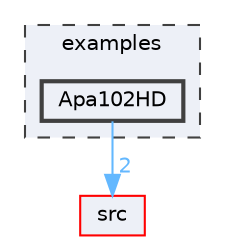 digraph "/home/runner/work/FastLED/FastLED/examples/Apa102HD"
{
 // LATEX_PDF_SIZE
  bgcolor="transparent";
  edge [fontname=Helvetica,fontsize=10,labelfontname=Helvetica,labelfontsize=10];
  node [fontname=Helvetica,fontsize=10,shape=box,height=0.2,width=0.4];
  compound=true
  subgraph clusterdir_d28a4824dc47e487b107a5db32ef43c4 {
    graph [ bgcolor="#edf0f7", pencolor="grey25", label="examples", fontname=Helvetica,fontsize=10 style="filled,dashed", URL="dir_d28a4824dc47e487b107a5db32ef43c4.html",tooltip=""]
  dir_444f6549ff4d6964f399c8619651b3db [label="Apa102HD", fillcolor="#edf0f7", color="grey25", style="filled,bold", URL="dir_444f6549ff4d6964f399c8619651b3db.html",tooltip=""];
  }
  dir_68267d1309a1af8e8297ef4c3efbcdba [label="src", fillcolor="#edf0f7", color="red", style="filled", URL="dir_68267d1309a1af8e8297ef4c3efbcdba.html",tooltip=""];
  dir_444f6549ff4d6964f399c8619651b3db->dir_68267d1309a1af8e8297ef4c3efbcdba [headlabel="2", labeldistance=1.5 headhref="dir_000004_000073.html" href="dir_000004_000073.html" color="steelblue1" fontcolor="steelblue1"];
}
